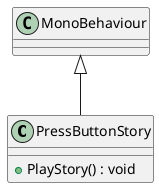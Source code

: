 @startuml
class PressButtonStory {
    + PlayStory() : void
}
MonoBehaviour <|-- PressButtonStory
@enduml
